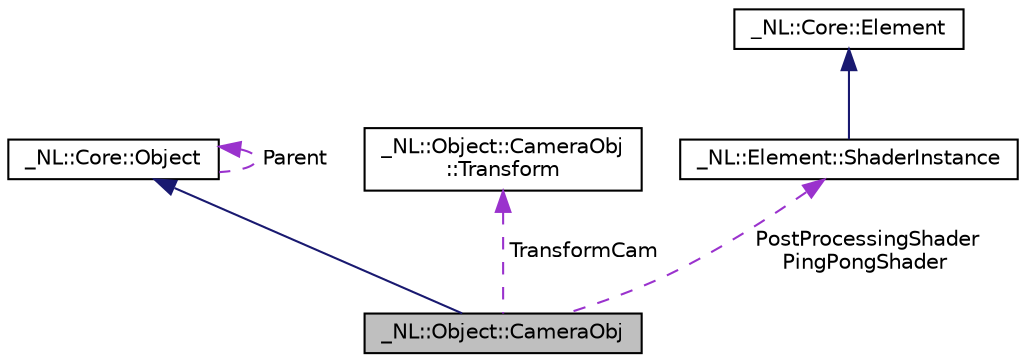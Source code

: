 digraph "_NL::Object::CameraObj"
{
  edge [fontname="Helvetica",fontsize="10",labelfontname="Helvetica",labelfontsize="10"];
  node [fontname="Helvetica",fontsize="10",shape=record];
  Node2 [label="_NL::Object::CameraObj",height=0.2,width=0.4,color="black", fillcolor="grey75", style="filled", fontcolor="black"];
  Node3 -> Node2 [dir="back",color="midnightblue",fontsize="10",style="solid",fontname="Helvetica"];
  Node3 [label="_NL::Core::Object",height=0.2,width=0.4,color="black", fillcolor="white", style="filled",URL="$class___n_l_1_1_core_1_1_object.html"];
  Node3 -> Node3 [dir="back",color="darkorchid3",fontsize="10",style="dashed",label=" Parent" ,fontname="Helvetica"];
  Node4 -> Node2 [dir="back",color="darkorchid3",fontsize="10",style="dashed",label=" TransformCam" ,fontname="Helvetica"];
  Node4 [label="_NL::Object::CameraObj\l::Transform",height=0.2,width=0.4,color="black", fillcolor="white", style="filled",URL="$struct___n_l_1_1_object_1_1_camera_obj_1_1_transform.html"];
  Node5 -> Node2 [dir="back",color="darkorchid3",fontsize="10",style="dashed",label=" PostProcessingShader\nPingPongShader" ,fontname="Helvetica"];
  Node5 [label="_NL::Element::ShaderInstance",height=0.2,width=0.4,color="black", fillcolor="white", style="filled",URL="$class___n_l_1_1_element_1_1_shader_instance.html"];
  Node6 -> Node5 [dir="back",color="midnightblue",fontsize="10",style="solid",fontname="Helvetica"];
  Node6 [label="_NL::Core::Element",height=0.2,width=0.4,color="black", fillcolor="white", style="filled",URL="$class___n_l_1_1_core_1_1_element.html"];
}
